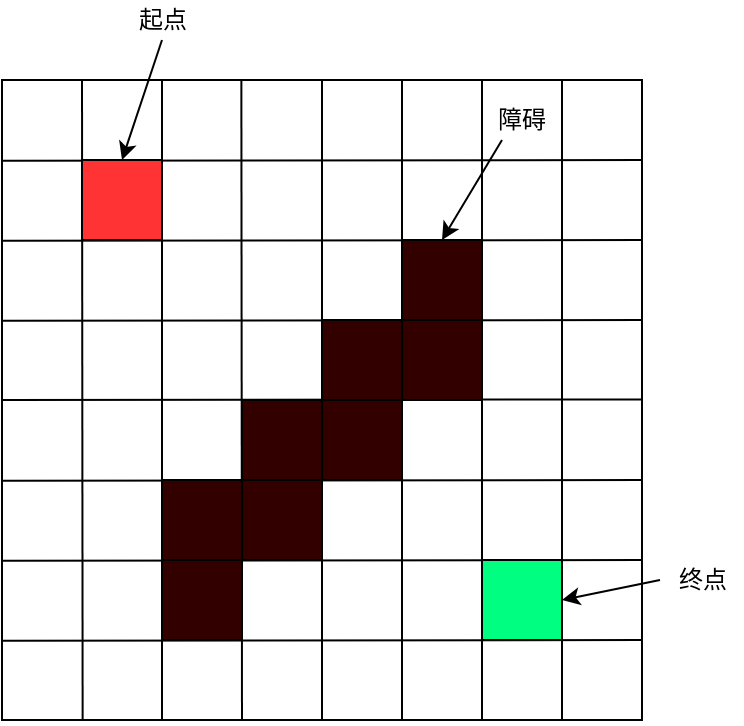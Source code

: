 <mxfile version="13.10.0" type="github">
  <diagram id="FWw0GGk8EPzHkkuNAPmF" name="Page-1">
    <mxGraphModel dx="831" dy="397" grid="0" gridSize="10" guides="1" tooltips="1" connect="1" arrows="1" fold="1" page="1" pageScale="1" pageWidth="827" pageHeight="1169" math="0" shadow="0">
      <root>
        <mxCell id="0" />
        <mxCell id="1" parent="0" />
        <mxCell id="gbo9J5vM7Mq-yWydvTOt-1" value="" style="rounded=0;whiteSpace=wrap;html=1;glass=0;labelBorderColor=none;" vertex="1" parent="1">
          <mxGeometry x="280" y="120" width="320" height="320" as="geometry" />
        </mxCell>
        <mxCell id="gbo9J5vM7Mq-yWydvTOt-2" value="" style="endArrow=none;html=1;entryX=0.001;entryY=0.126;entryDx=0;entryDy=0;entryPerimeter=0;exitX=1;exitY=0.125;exitDx=0;exitDy=0;exitPerimeter=0;" edge="1" parent="1" source="gbo9J5vM7Mq-yWydvTOt-1" target="gbo9J5vM7Mq-yWydvTOt-1">
          <mxGeometry width="50" height="50" relative="1" as="geometry">
            <mxPoint x="400" y="310" as="sourcePoint" />
            <mxPoint x="450" y="260" as="targetPoint" />
          </mxGeometry>
        </mxCell>
        <mxCell id="gbo9J5vM7Mq-yWydvTOt-3" value="" style="endArrow=none;html=1;entryX=0.001;entryY=0.126;entryDx=0;entryDy=0;entryPerimeter=0;exitX=1;exitY=0.125;exitDx=0;exitDy=0;exitPerimeter=0;" edge="1" parent="1">
          <mxGeometry width="50" height="50" relative="1" as="geometry">
            <mxPoint x="599.68" y="200" as="sourcePoint" />
            <mxPoint x="280.0" y="200.32" as="targetPoint" />
          </mxGeometry>
        </mxCell>
        <mxCell id="gbo9J5vM7Mq-yWydvTOt-4" value="" style="endArrow=none;html=1;entryX=0.001;entryY=0.126;entryDx=0;entryDy=0;entryPerimeter=0;exitX=1;exitY=0.125;exitDx=0;exitDy=0;exitPerimeter=0;" edge="1" parent="1">
          <mxGeometry width="50" height="50" relative="1" as="geometry">
            <mxPoint x="600" y="240" as="sourcePoint" />
            <mxPoint x="280.32" y="240.32" as="targetPoint" />
          </mxGeometry>
        </mxCell>
        <mxCell id="gbo9J5vM7Mq-yWydvTOt-5" value="" style="endArrow=none;html=1;entryX=0.001;entryY=0.126;entryDx=0;entryDy=0;entryPerimeter=0;exitX=1;exitY=0.125;exitDx=0;exitDy=0;exitPerimeter=0;" edge="1" parent="1">
          <mxGeometry width="50" height="50" relative="1" as="geometry">
            <mxPoint x="599.68" y="279.71" as="sourcePoint" />
            <mxPoint x="280.0" y="280.03" as="targetPoint" />
          </mxGeometry>
        </mxCell>
        <mxCell id="gbo9J5vM7Mq-yWydvTOt-6" value="" style="endArrow=none;html=1;entryX=0.001;entryY=0.126;entryDx=0;entryDy=0;entryPerimeter=0;exitX=1;exitY=0.125;exitDx=0;exitDy=0;exitPerimeter=0;" edge="1" parent="1">
          <mxGeometry width="50" height="50" relative="1" as="geometry">
            <mxPoint x="600" y="320" as="sourcePoint" />
            <mxPoint x="280.32" y="320.32" as="targetPoint" />
          </mxGeometry>
        </mxCell>
        <mxCell id="gbo9J5vM7Mq-yWydvTOt-7" value="" style="endArrow=none;html=1;entryX=0.001;entryY=0.126;entryDx=0;entryDy=0;entryPerimeter=0;exitX=1;exitY=0.125;exitDx=0;exitDy=0;exitPerimeter=0;" edge="1" parent="1">
          <mxGeometry width="50" height="50" relative="1" as="geometry">
            <mxPoint x="599.68" y="360" as="sourcePoint" />
            <mxPoint x="280.0" y="360.32" as="targetPoint" />
          </mxGeometry>
        </mxCell>
        <mxCell id="gbo9J5vM7Mq-yWydvTOt-8" value="" style="endArrow=none;html=1;entryX=0.001;entryY=0.126;entryDx=0;entryDy=0;entryPerimeter=0;exitX=1;exitY=0.125;exitDx=0;exitDy=0;exitPerimeter=0;" edge="1" parent="1">
          <mxGeometry width="50" height="50" relative="1" as="geometry">
            <mxPoint x="600" y="400" as="sourcePoint" />
            <mxPoint x="280.32" y="400.32" as="targetPoint" />
          </mxGeometry>
        </mxCell>
        <mxCell id="gbo9J5vM7Mq-yWydvTOt-9" value="" style="endArrow=none;html=1;entryX=0.001;entryY=0.126;entryDx=0;entryDy=0;entryPerimeter=0;" edge="1" parent="1" source="gbo9J5vM7Mq-yWydvTOt-1">
          <mxGeometry width="50" height="50" relative="1" as="geometry">
            <mxPoint x="320" y="369.68" as="sourcePoint" />
            <mxPoint x="320.32" y="120.0" as="targetPoint" />
          </mxGeometry>
        </mxCell>
        <mxCell id="gbo9J5vM7Mq-yWydvTOt-10" value="" style="endArrow=none;html=1;exitX=0.126;exitY=1.001;exitDx=0;exitDy=0;exitPerimeter=0;entryX=0.125;entryY=-0.001;entryDx=0;entryDy=0;entryPerimeter=0;" edge="1" parent="1" source="gbo9J5vM7Mq-yWydvTOt-1" target="gbo9J5vM7Mq-yWydvTOt-1">
          <mxGeometry width="50" height="50" relative="1" as="geometry">
            <mxPoint x="350" y="350" as="sourcePoint" />
            <mxPoint x="400" y="300" as="targetPoint" />
          </mxGeometry>
        </mxCell>
        <mxCell id="gbo9J5vM7Mq-yWydvTOt-13" value="" style="endArrow=none;html=1;entryX=0.25;entryY=0;entryDx=0;entryDy=0;exitX=0.25;exitY=1;exitDx=0;exitDy=0;" edge="1" parent="1" source="gbo9J5vM7Mq-yWydvTOt-1" target="gbo9J5vM7Mq-yWydvTOt-1">
          <mxGeometry width="50" height="50" relative="1" as="geometry">
            <mxPoint x="700" y="260" as="sourcePoint" />
            <mxPoint x="380.32" y="260.32" as="targetPoint" />
          </mxGeometry>
        </mxCell>
        <mxCell id="gbo9J5vM7Mq-yWydvTOt-14" value="" style="endArrow=none;html=1;entryX=0.374;entryY=0.001;entryDx=0;entryDy=0;entryPerimeter=0;" edge="1" parent="1" target="gbo9J5vM7Mq-yWydvTOt-1">
          <mxGeometry width="50" height="50" relative="1" as="geometry">
            <mxPoint x="400" y="440" as="sourcePoint" />
            <mxPoint x="390.32" y="270.32" as="targetPoint" />
          </mxGeometry>
        </mxCell>
        <mxCell id="gbo9J5vM7Mq-yWydvTOt-15" value="" style="endArrow=none;html=1;entryX=0.5;entryY=0;entryDx=0;entryDy=0;exitX=0.5;exitY=1;exitDx=0;exitDy=0;" edge="1" parent="1" source="gbo9J5vM7Mq-yWydvTOt-1" target="gbo9J5vM7Mq-yWydvTOt-1">
          <mxGeometry width="50" height="50" relative="1" as="geometry">
            <mxPoint x="720" y="280" as="sourcePoint" />
            <mxPoint x="400.32" y="280.32" as="targetPoint" />
          </mxGeometry>
        </mxCell>
        <mxCell id="gbo9J5vM7Mq-yWydvTOt-16" value="" style="endArrow=none;html=1;exitX=0.625;exitY=1;exitDx=0;exitDy=0;exitPerimeter=0;" edge="1" parent="1" source="gbo9J5vM7Mq-yWydvTOt-1">
          <mxGeometry width="50" height="50" relative="1" as="geometry">
            <mxPoint x="481" y="441" as="sourcePoint" />
            <mxPoint x="480" y="120" as="targetPoint" />
          </mxGeometry>
        </mxCell>
        <mxCell id="gbo9J5vM7Mq-yWydvTOt-17" value="" style="endArrow=none;html=1;entryX=0.75;entryY=0;entryDx=0;entryDy=0;exitX=0.75;exitY=1;exitDx=0;exitDy=0;" edge="1" parent="1" source="gbo9J5vM7Mq-yWydvTOt-1" target="gbo9J5vM7Mq-yWydvTOt-1">
          <mxGeometry width="50" height="50" relative="1" as="geometry">
            <mxPoint x="740" y="300" as="sourcePoint" />
            <mxPoint x="420.32" y="300.32" as="targetPoint" />
          </mxGeometry>
        </mxCell>
        <mxCell id="gbo9J5vM7Mq-yWydvTOt-18" value="" style="endArrow=none;html=1;" edge="1" parent="1">
          <mxGeometry width="50" height="50" relative="1" as="geometry">
            <mxPoint x="560" y="440" as="sourcePoint" />
            <mxPoint x="560" y="120" as="targetPoint" />
          </mxGeometry>
        </mxCell>
        <mxCell id="gbo9J5vM7Mq-yWydvTOt-19" value="" style="whiteSpace=wrap;html=1;aspect=fixed;glass=0;gradientColor=none;fillColor=#FF3333;" vertex="1" parent="1">
          <mxGeometry x="320" y="160" width="40" height="40" as="geometry" />
        </mxCell>
        <mxCell id="gbo9J5vM7Mq-yWydvTOt-22" value="" style="whiteSpace=wrap;html=1;aspect=fixed;glass=0;gradientColor=none;fillColor=#00FF80;" vertex="1" parent="1">
          <mxGeometry x="520" y="360" width="40" height="40" as="geometry" />
        </mxCell>
        <mxCell id="gbo9J5vM7Mq-yWydvTOt-26" value="" style="whiteSpace=wrap;html=1;aspect=fixed;glass=0;gradientColor=none;fillColor=#FF3333;" vertex="1" parent="1">
          <mxGeometry x="360" y="320" width="40" height="40" as="geometry" />
        </mxCell>
        <mxCell id="gbo9J5vM7Mq-yWydvTOt-27" value="" style="whiteSpace=wrap;html=1;aspect=fixed;glass=0;gradientColor=none;fillColor=#330000;" vertex="1" parent="1">
          <mxGeometry x="400" y="320" width="40" height="40" as="geometry" />
        </mxCell>
        <mxCell id="gbo9J5vM7Mq-yWydvTOt-28" value="" style="whiteSpace=wrap;html=1;aspect=fixed;glass=0;gradientColor=none;fillColor=#330000;" vertex="1" parent="1">
          <mxGeometry x="400" y="280" width="40" height="40" as="geometry" />
        </mxCell>
        <mxCell id="gbo9J5vM7Mq-yWydvTOt-29" value="" style="whiteSpace=wrap;html=1;aspect=fixed;glass=0;gradientColor=none;fillColor=#330000;" vertex="1" parent="1">
          <mxGeometry x="440" y="280" width="40" height="40" as="geometry" />
        </mxCell>
        <mxCell id="gbo9J5vM7Mq-yWydvTOt-31" value="" style="whiteSpace=wrap;html=1;aspect=fixed;glass=0;gradientColor=none;fillColor=#330000;" vertex="1" parent="1">
          <mxGeometry x="440" y="240" width="40" height="40" as="geometry" />
        </mxCell>
        <mxCell id="gbo9J5vM7Mq-yWydvTOt-32" value="" style="whiteSpace=wrap;html=1;aspect=fixed;glass=0;gradientColor=none;fillColor=#FF3333;" vertex="1" parent="1">
          <mxGeometry x="360" y="360" width="40" height="40" as="geometry" />
        </mxCell>
        <mxCell id="gbo9J5vM7Mq-yWydvTOt-34" value="" style="whiteSpace=wrap;html=1;aspect=fixed;glass=0;gradientColor=none;fillColor=#330000;" vertex="1" parent="1">
          <mxGeometry x="480" y="200" width="40" height="40" as="geometry" />
        </mxCell>
        <mxCell id="gbo9J5vM7Mq-yWydvTOt-36" value="" style="whiteSpace=wrap;html=1;aspect=fixed;glass=0;gradientColor=none;fillColor=#330000;" vertex="1" parent="1">
          <mxGeometry x="480" y="240" width="40" height="40" as="geometry" />
        </mxCell>
        <mxCell id="gbo9J5vM7Mq-yWydvTOt-41" value="" style="whiteSpace=wrap;html=1;aspect=fixed;glass=0;gradientColor=none;fillColor=#330000;" vertex="1" parent="1">
          <mxGeometry x="360" y="320" width="40" height="40" as="geometry" />
        </mxCell>
        <mxCell id="gbo9J5vM7Mq-yWydvTOt-42" value="" style="whiteSpace=wrap;html=1;aspect=fixed;glass=0;gradientColor=none;fillColor=#330000;" vertex="1" parent="1">
          <mxGeometry x="360" y="360" width="40" height="40" as="geometry" />
        </mxCell>
        <mxCell id="gbo9J5vM7Mq-yWydvTOt-43" value="" style="endArrow=classic;html=1;entryX=0.5;entryY=0;entryDx=0;entryDy=0;" edge="1" parent="1" target="gbo9J5vM7Mq-yWydvTOt-19">
          <mxGeometry width="50" height="50" relative="1" as="geometry">
            <mxPoint x="360" y="100" as="sourcePoint" />
            <mxPoint x="520" y="230" as="targetPoint" />
          </mxGeometry>
        </mxCell>
        <mxCell id="gbo9J5vM7Mq-yWydvTOt-44" value="起点" style="text;html=1;align=center;verticalAlign=middle;resizable=0;points=[];autosize=1;" vertex="1" parent="1">
          <mxGeometry x="340" y="80" width="40" height="20" as="geometry" />
        </mxCell>
        <mxCell id="gbo9J5vM7Mq-yWydvTOt-45" value="" style="endArrow=classic;html=1;entryX=1;entryY=0.5;entryDx=0;entryDy=0;" edge="1" parent="1" target="gbo9J5vM7Mq-yWydvTOt-22">
          <mxGeometry width="50" height="50" relative="1" as="geometry">
            <mxPoint x="609" y="370" as="sourcePoint" />
            <mxPoint x="350" y="170" as="targetPoint" />
          </mxGeometry>
        </mxCell>
        <mxCell id="gbo9J5vM7Mq-yWydvTOt-46" value="终点" style="text;html=1;align=center;verticalAlign=middle;resizable=0;points=[];autosize=1;" vertex="1" parent="1">
          <mxGeometry x="610" y="360" width="40" height="20" as="geometry" />
        </mxCell>
        <mxCell id="gbo9J5vM7Mq-yWydvTOt-47" value="" style="endArrow=classic;html=1;" edge="1" parent="1">
          <mxGeometry width="50" height="50" relative="1" as="geometry">
            <mxPoint x="530" y="150" as="sourcePoint" />
            <mxPoint x="500" y="200" as="targetPoint" />
          </mxGeometry>
        </mxCell>
        <mxCell id="gbo9J5vM7Mq-yWydvTOt-48" value="障碍" style="text;html=1;strokeColor=none;fillColor=none;align=center;verticalAlign=middle;whiteSpace=wrap;rounded=0;glass=0;" vertex="1" parent="1">
          <mxGeometry x="520" y="130" width="40" height="20" as="geometry" />
        </mxCell>
      </root>
    </mxGraphModel>
  </diagram>
</mxfile>
